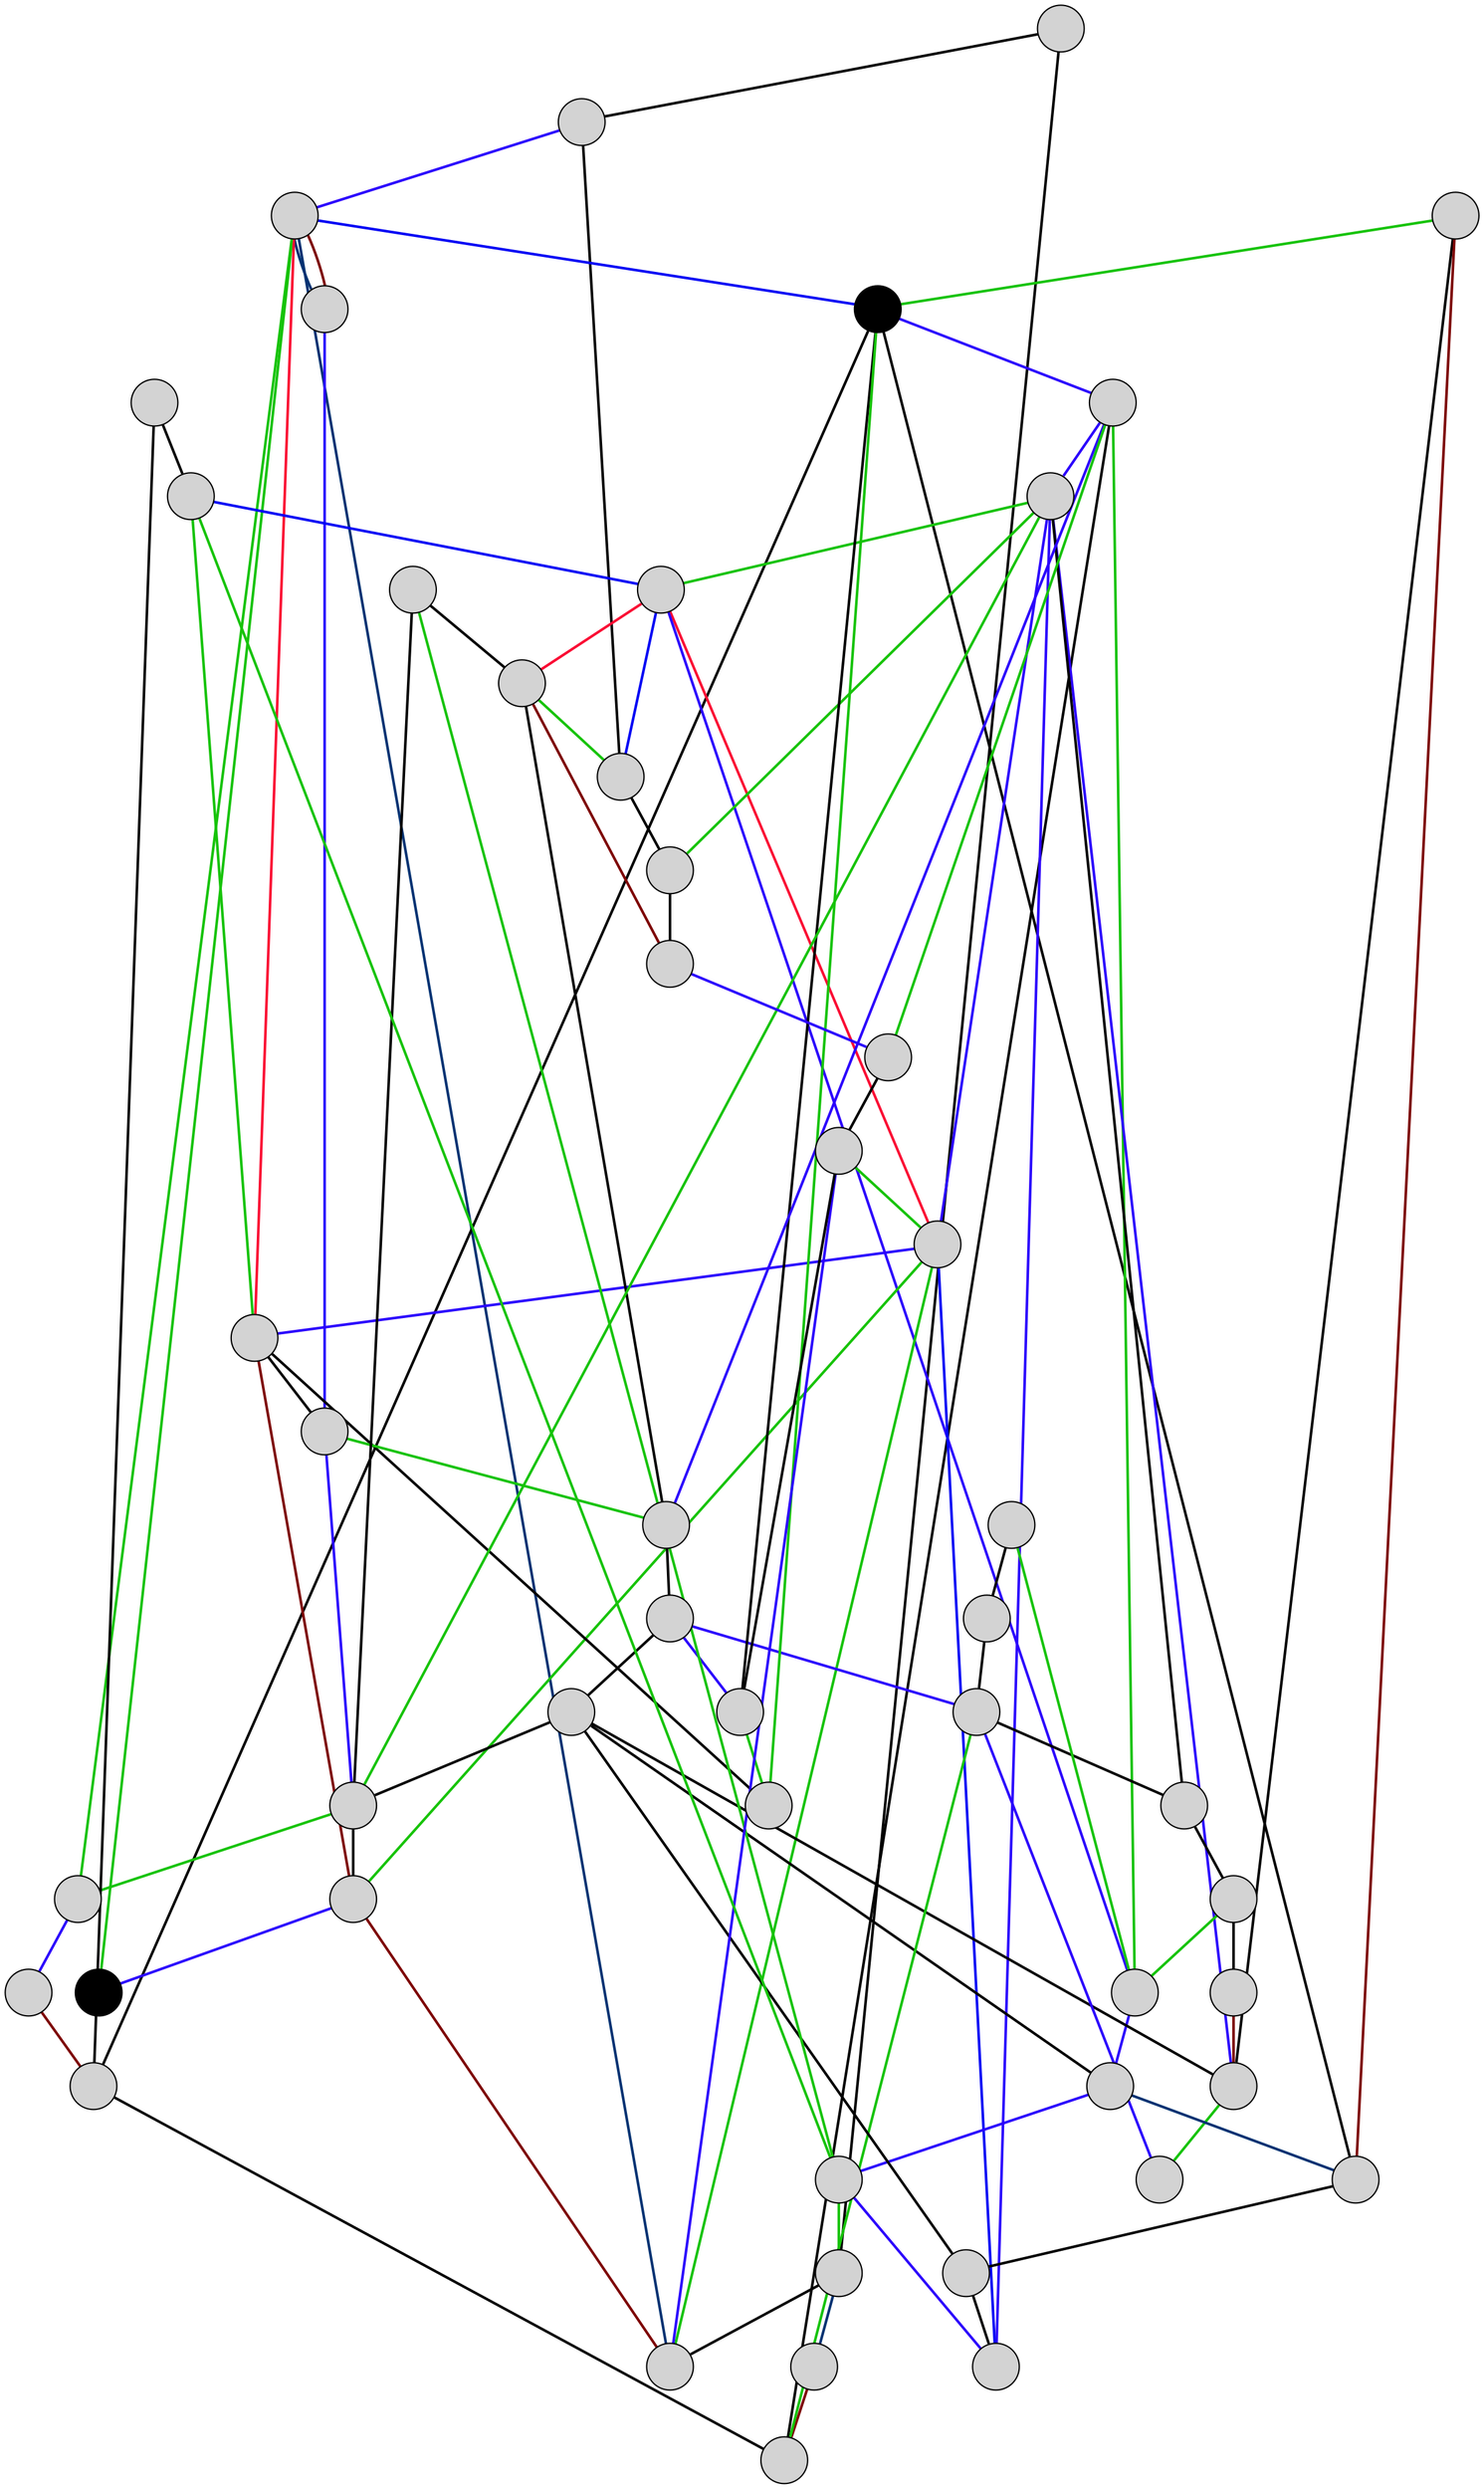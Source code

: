graph G {
	graph [K=1,
		bb="0,0,1216,1042",
		outputorder=edgesfirst,
		splines=line
	];
	node [fixedsize=true,
		fontname=Arial,
		fontsize=10,
		label="\N",
		shape=circle,
		style=filled
	];
	edge [arrowhead=none,
		penwidth=2
	];
	1	[height=0.5,
		label="",
		pos="18.238,341.37!",
		width=0.5];
	30	[height=0.5,
		label="",
		pos="157.83,433.16!",
		width=0.5];
	1 -- 30	[color="#000000",
		f=1];
	40	[height=0.5,
		label="",
		pos="270.2,373.94!",
		width=0.5];
	1 -- 40	[color="#000000",
		f=14];
	24	[height=0.5,
		label="",
		pos="335.91,669.45!",
		width=0.5];
	30 -- 24	[color="#2b00fc",
		f=1];
	44	[height=0.5,
		label="",
		pos="311.58,201.34!",
		width=0.5];
	30 -- 44	[color="#000000",
		f=15];
	47	[height=0.5,
		label="",
		pos="327.42,488.04!",
		width=0.5];
	40 -- 47	[color="#000000",
		f=1];
	22	[height=0.5,
		label="",
		pos="499.02,490.58!",
		width=0.5];
	40 -- 22	[color="#003272",
		f=1];
	24 -- 47	[color="#003272",
		f=12];
	12	[fillcolor=black,
		height=0.5,
		label="",
		pos="645.81,596.55!",
		width=0.5];
	24 -- 12	[color="#0104f4",
		f=19];
	13	[height=0.5,
		label="",
		pos="266.69,865.36!",
		width=0.5];
	24 -- 13	[color="#003272",
		f=1];
	49	[fillcolor=black,
		height=0.5,
		label="",
		pos="114.51,731.26!",
		width=0.5];
	24 -- 49	[color="#17c30a",
		f=1];
	32	[height=0.5,
		label="",
		pos="538.88,246.61!",
		width=0.5];
	44 -- 32	[color="#0104f4",
		f=15];
	37	[height=0.5,
		label="",
		pos="462.69,97.241!",
		width=0.5];
	44 -- 37	[color="#000000",
		f=2];
	46	[height=0.5,
		label="",
		pos="780.14,579.61!",
		width=0.5];
	22 -- 46	[color="#7d0100",
		f=1];
	8	[height=0.5,
		label="",
		pos="721.38,344.9!",
		width=0.5];
	8 -- 46	[color="#000000",
		f=1];
	16	[height=0.5,
		label="",
		pos="671.31,306.45!",
		width=0.5];
	8 -- 16	[color="#2b00fc",
		f=18];
	39	[height=0.5,
		label="",
		pos="451.37,418.56!",
		width=0.5];
	16 -- 39	[color="#2b00fc",
		f=8];
	50	[height=0.5,
		label="",
		pos="613.61,228.92!",
		width=0.5];
	16 -- 50	[color="#2b00fc",
		f=2];
	16 -- 32	[color="#17c30a",
		f=14];
	39 -- 47	[color="#17c30a",
		f=10];
	39 -- 50	[color="#0104f4",
		f=2];
	14	[height=0.5,
		label="",
		pos="423.28,636.67!",
		width=0.5];
	39 -- 14	[color="#2b00fc",
		f=2];
	18	[height=0.5,
		label="",
		pos="317.2,583.17!",
		width=0.5];
	39 -- 18	[color="#17c30a",
		f=17];
	32 -- 39	[color="#fa0d34",
		f=13];
	42	[height=0.5,
		label="",
		pos="427,217.55!",
		width=0.5];
	32 -- 42	[color="#fa0d34",
		f=15];
	28	[height=0.5,
		label="",
		pos="804.71,157.84!",
		width=0.5];
	32 -- 28	[color="#2b00fc",
		f=1];
	10	[height=0.5,
		label="",
		pos="844.32,532.78!",
		width=0.5];
	25	[height=0.5,
		label="",
		pos="731.46,648.88!",
		width=0.5];
	10 -- 25	[color="#2b00fc",
		f=1];
	19	[height=0.5,
		label="",
		pos="776.05,421.05!",
		width=0.5];
	10 -- 19	[color="#000000",
		f=5];
	33	[height=0.5,
		label="",
		pos="1035.7,422.09!",
		width=0.5];
	10 -- 33	[color="#2b00fc",
		f=1];
	25 -- 12	[color="#000000",
		f=1];
	27	[height=0.5,
		label="",
		pos="623.16,771.92!",
		width=0.5];
	25 -- 27	[color="#17c30a",
		f=1];
	35	[height=0.5,
		label="",
		pos="520.9,564.51!",
		width=0.5];
	19 -- 35	[color="#000000",
		f=4];
	15	[height=0.5,
		label="",
		pos="946.83,382.4!",
		width=0.5];
	19 -- 15	[color="#000000",
		f=9];
	43	[height=0.5,
		label="",
		pos="733.35,262.99!",
		width=0.5];
	19 -- 43	[color="#000000",
		f=4];
	33 -- 46	[color="#17c30a",
		f=3];
	9	[height=0.5,
		label="",
		pos="930.2,251.82!",
		width=0.5];
	33 -- 9	[color="#000000",
		f=2];
	48	[height=0.5,
		label="",
		pos="1197.6,446!",
		width=0.5];
	33 -- 48	[color="#2b00fc",
		f=17];
	12 -- 8	[color="#2b00fc",
		f=1];
	36	[height=0.5,
		label="",
		pos="717.54,801.11!",
		width=0.5];
	12 -- 36	[color="#000000",
		f=5];
	17	[height=0.5,
		label="",
		pos="833.12,429.46!",
		width=0.5];
	12 -- 17	[color="#000000",
		f=16];
	27 -- 12	[color="#17c30a",
		f=1];
	27 -- 14	[color="#000000",
		f=8];
	35 -- 16	[color="#17c30a",
		f=6];
	35 -- 18	[color="#000000",
		f=16];
	34	[height=0.5,
		label="",
		pos="461.47,836.62!",
		width=0.5];
	35 -- 34	[color="#17c30a",
		f=4];
	15 -- 16	[color="#2b00fc",
		f=2];
	15 -- 48	[color="#17c30a",
		f=2];
	43 -- 17	[color="#003272",
		f=19];
	11	[height=0.5,
		label="",
		pos="458.63,311.38!",
		width=0.5];
	43 -- 11	[color="#2b00fc",
		f=1];
	9 -- 16	[color="#000000",
		f=1];
	6	[height=0.5,
		label="",
		pos="1056.7,134.17!",
		width=0.5];
	9 -- 6	[color="#000000",
		f=2];
	36 -- 46	[color="#000000",
		f=4];
	21	[height=0.5,
		label="",
		pos="811.53,268.67!",
		width=0.5];
	17 -- 21	[color="#000000",
		f=4];
	21 -- 50	[color="#000000",
		f=4];
	21 -- 19	[color="#000000",
		f=4];
	13 -- 24	[color="#7d0100",
		f=19];
	38	[height=0.5,
		label="",
		pos="456.99,695.2!",
		width=0.5];
	13 -- 38	[color="#2b00fc",
		f=1];
	38 -- 35	[color="#2b00fc",
		f=15];
	29	[height=0.5,
		label="",
		pos="616.79,483.12!",
		width=0.5];
	38 -- 29	[color="#17c30a",
		f=1];
	29 -- 8	[color="#2b00fc",
		f=17];
	29 -- 10	[color="#000000",
		f=1];
	14 -- 24	[color="#fa0d34",
		f=15];
	14 -- 38	[color="#000000",
		f=18];
	14 -- 18	[color="#7d0100",
		f=2];
	18 -- 47	[color="#7d0100",
		f=20];
	18 -- 49	[color="#2b00fc",
		f=2];
	37 -- 16	[color="#17c30a",
		f=14];
	26	[height=0.5,
		label="",
		pos="441.31,17.81!",
		width=0.5];
	37 -- 26	[color="#000000",
		f=2];
	34 -- 24	[color="#17c30a",
		f=11];
	23	[height=0.5,
		label="",
		pos="608.44,1024!",
		width=0.5];
	34 -- 23	[color="#2b00fc",
		f=4];
	2	[height=0.5,
		label="",
		pos="373.52,377.5!",
		width=0.5];
	2 -- 35	[color="#000000",
		f=3];
	2 -- 42	[color="#000000",
		f=2];
	2 -- 11	[color="#17c30a",
		f=19];
	42 -- 44	[color="#17c30a",
		f=2];
	42 -- 29	[color="#000000",
		f=12];
	11 -- 40	[color="#17c30a",
		f=1];
	11 -- 50	[color="#2b00fc",
		f=1];
	26 -- 42	[color="#7d0100",
		f=15];
	41	[height=0.5,
		label="",
		pos="585.31,178.5!",
		width=0.5];
	26 -- 41	[color="#2b00fc",
		f=2];
	41 -- 8	[color="#17c30a",
		f=16];
	31	[height=0.5,
		label="",
		pos="537.64,409.5!",
		width=0.5];
	41 -- 31	[color="#000000",
		f=2];
	31 -- 47	[color="#2b00fc",
		f=17];
	31 -- 39	[color="#17c30a",
		f=2];
	31 -- 25	[color="#000000",
		f=14];
	28 -- 8	[color="#17c30a",
		f=18];
	28 -- 43	[color="#2b00fc",
		f=1];
	3	[height=0.5,
		label="",
		pos="1057.1,46.122!",
		width=0.5];
	3 -- 28	[color="#17c30a",
		f=19];
	20	[height=0.5,
		label="",
		pos="1172.2,230.26!",
		width=0.5];
	3 -- 20	[color="#000000",
		f=2];
	20 -- 33	[color="#000000",
		f=2];
	6 -- 28	[color="#17c30a",
		f=10];
	45	[height=0.5,
		label="",
		pos="1174.3,274.79!",
		width=0.5];
	6 -- 45	[color="#000000",
		f=2];
	45 -- 15	[color="#7d0100",
		f=2];
	4	[height=0.5,
		label="",
		pos="922.38,592.57!",
		width=0.5];
	4 -- 12	[color="#17c30a",
		f=16];
	4 -- 15	[color="#000000",
		f=6];
	4 -- 17	[color="#7d0100",
		f=4];
	23 -- 36	[color="#7d0100",
		f=4];
	5	[height=0.5,
		label="",
		pos="522.9,779.65!",
		width=0.5];
	5 -- 36	[color="#000000",
		f=6];
	7	[height=0.5,
		label="",
		pos="453.33,538.68!",
		width=0.5];
	5 -- 7	[color="#000000",
		f=1];
	7 -- 32	[color="#0104f4",
		f=1];
	7 -- 14	[color="#17c30a",
		f=17];
	7 -- 11	[color="#17c30a",
		f=2];
}
